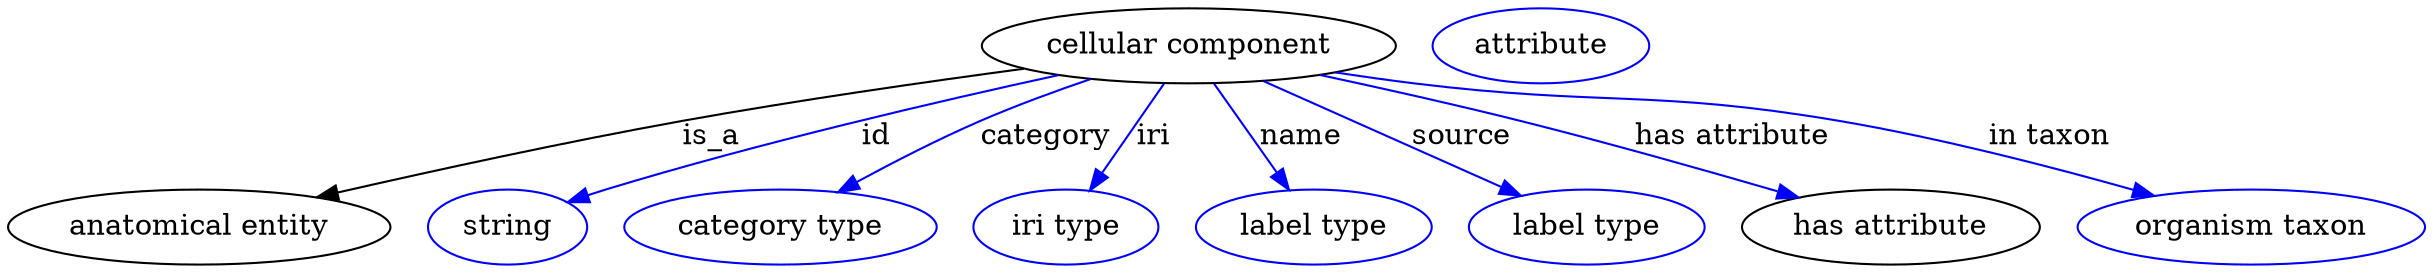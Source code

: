 digraph {
	graph [bb="0,0,942.79,123"];
	node [label="\N"];
	"cellular component"	 [height=0.5,
		label="cellular component",
		pos="463.14,105",
		width=2.2026];
	"anatomical entity"	 [height=0.5,
		pos="72.144,18",
		width=2.004];
	"cellular component" -> "anatomical entity"	 [label=is_a,
		lp="274.14,61.5",
		pos="e,119.36,31.777 398.02,94.68 358.78,88.114 307.91,78.987 263.14,69 217.79,58.881 166.98,45.199 129.17,34.554"];
	id	 [color=blue,
		height=0.5,
		label=string,
		pos="193.14,18",
		width=0.84854];
	"cellular component" -> id	 [color=blue,
		label=id,
		lp="332.64,61.5",
		pos="e,217.04,29.37 410.89,91.433 363.85,78.723 293.1,58.372 233.14,36 230.92,35.169 228.64,34.273 226.35,33.34",
		style=solid];
	category	 [color=blue,
		height=0.5,
		label="category type",
		pos="300.14,18",
		width=1.6249];
	"cellular component" -> category	 [color=blue,
		label=category,
		lp="408.64,61.5",
		pos="e,325.77,34.364 426.24,88.955 413.11,82.99 398.33,75.972 385.14,69 368.1,59.989 349.7,49.099 334.39,39.7",
		style=solid];
	iri	 [color=blue,
		height=0.5,
		label="iri type",
		pos="413.14,18",
		width=1.011];
	"cellular component" -> iri	 [color=blue,
		label=iri,
		lp="447.64,61.5",
		pos="e,423.15,35.41 452.78,86.974 445.72,74.68 436.24,58.196 428.33,44.425",
		style=solid];
	name	 [color=blue,
		height=0.5,
		label="label type",
		pos="513.14,18",
		width=1.2638];
	"cellular component" -> name	 [color=blue,
		label=name,
		lp="506.64,61.5",
		pos="e,502.97,35.706 473.5,86.974 480.52,74.761 489.92,58.412 497.8,44.697",
		style=solid];
	source	 [color=blue,
		height=0.5,
		label="label type",
		pos="622.14,18",
		width=1.2638];
	"cellular component" -> source	 [color=blue,
		label=source,
		lp="571.14,61.5",
		pos="e,595.28,32.697 493.8,88.226 520.23,73.763 558.42,52.867 586.27,37.63",
		style=solid];
	"has attribute"	 [height=0.5,
		pos="739.14,18",
		width=1.4985];
	"cellular component" -> "has attribute"	 [color=blue,
		label="has attribute",
		lp="671.64,61.5",
		pos="e,702.77,31.457 515.25,91.414 539.1,84.979 567.66,76.969 593.14,69 626.84,58.462 664.44,45.294 693.04,34.978",
		style=solid];
	"in taxon"	 [color=blue,
		height=0.5,
		label="organism taxon",
		pos="877.14,18",
		width=1.8234];
	"cellular component" -> "in taxon"	 [color=blue,
		label="in taxon",
		lp="788.64,61.5",
		pos="e,837.28,32.332 520.94,92.565 531.3,90.549 542.02,88.601 552.14,87 621.52,76.029 640.37,83.259 709.14,69 749.58,60.616 794.27,46.822 \
827.39,35.692",
		style=solid];
	"organismal entity_has attribute"	 [color=blue,
		height=0.5,
		label=attribute,
		pos="601.14,105",
		width=1.1193];
}

